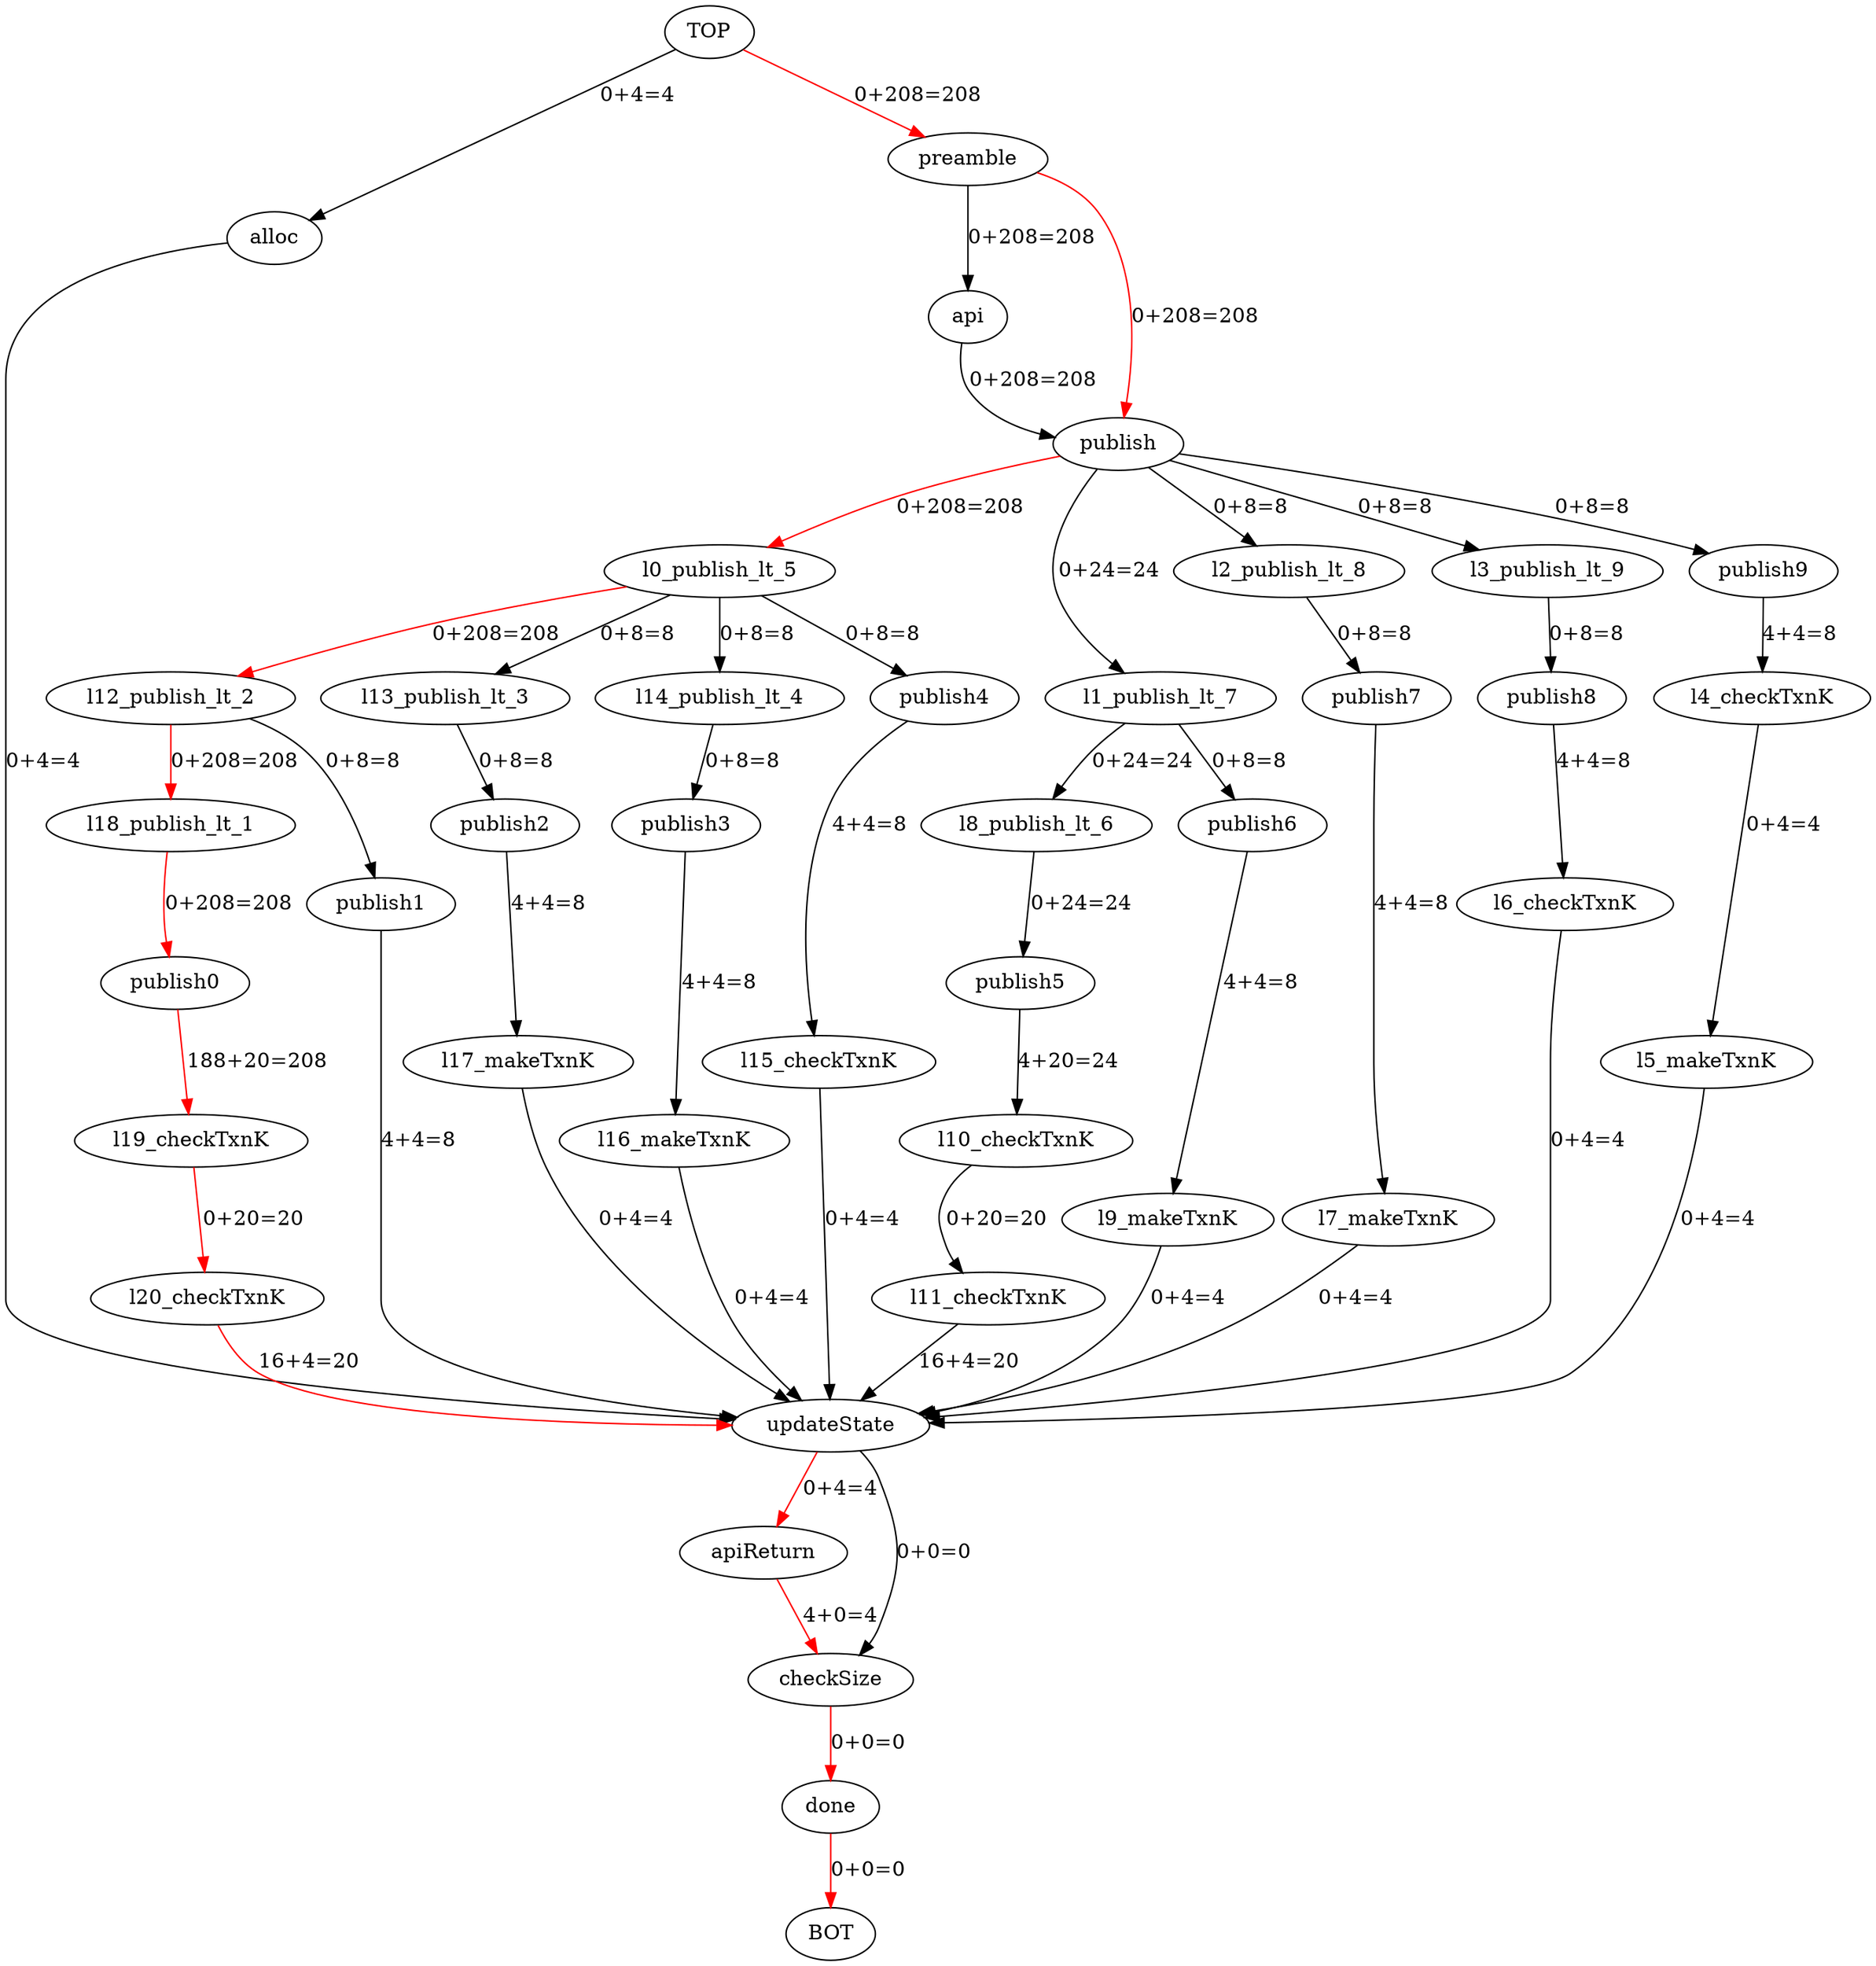 // This file is in the DOT file format. Upload or copy it into a Graphviz engine, such as https://dreampuf.github.io/GraphvizOnline
digraph {
"TOP"->"alloc"[label="0+4=4"]
"TOP"->"preamble"[color="red",label="0+208=208"]
"alloc"->"updateState"[label="0+4=4"]
"api"->"publish"[label="0+208=208"]
"apiReturn"->"checkSize"[color="red",label="4+0=4"]
"checkSize"->"done"[color="red",label="0+0=0"]
"done"->"BOT"[color="red",label="0+0=0"]
"l0_publish_lt_5"->"l12_publish_lt_2"[color="red",label="0+208=208"]
"l0_publish_lt_5"->"l13_publish_lt_3"[label="0+8=8"]
"l0_publish_lt_5"->"l14_publish_lt_4"[label="0+8=8"]
"l0_publish_lt_5"->"publish4"[label="0+8=8"]
"l10_checkTxnK"->"l11_checkTxnK"[label="0+20=20"]
"l11_checkTxnK"->"updateState"[label="16+4=20"]
"l12_publish_lt_2"->"l18_publish_lt_1"[color="red",label="0+208=208"]
"l12_publish_lt_2"->"publish1"[label="0+8=8"]
"l13_publish_lt_3"->"publish2"[label="0+8=8"]
"l14_publish_lt_4"->"publish3"[label="0+8=8"]
"l15_checkTxnK"->"updateState"[label="0+4=4"]
"l16_makeTxnK"->"updateState"[label="0+4=4"]
"l17_makeTxnK"->"updateState"[label="0+4=4"]
"l18_publish_lt_1"->"publish0"[color="red",label="0+208=208"]
"l19_checkTxnK"->"l20_checkTxnK"[color="red",label="0+20=20"]
"l1_publish_lt_7"->"l8_publish_lt_6"[label="0+24=24"]
"l1_publish_lt_7"->"publish6"[label="0+8=8"]
"l20_checkTxnK"->"updateState"[color="red",label="16+4=20"]
"l2_publish_lt_8"->"publish7"[label="0+8=8"]
"l3_publish_lt_9"->"publish8"[label="0+8=8"]
"l4_checkTxnK"->"l5_makeTxnK"[label="0+4=4"]
"l5_makeTxnK"->"updateState"[label="0+4=4"]
"l6_checkTxnK"->"updateState"[label="0+4=4"]
"l7_makeTxnK"->"updateState"[label="0+4=4"]
"l8_publish_lt_6"->"publish5"[label="0+24=24"]
"l9_makeTxnK"->"updateState"[label="0+4=4"]
"preamble"->"api"[label="0+208=208"]
"preamble"->"publish"[color="red",label="0+208=208"]
"publish"->"l0_publish_lt_5"[color="red",label="0+208=208"]
"publish"->"l1_publish_lt_7"[label="0+24=24"]
"publish"->"l2_publish_lt_8"[label="0+8=8"]
"publish"->"l3_publish_lt_9"[label="0+8=8"]
"publish"->"publish9"[label="0+8=8"]
"publish0"->"l19_checkTxnK"[color="red",label="188+20=208"]
"publish1"->"updateState"[label="4+4=8"]
"publish2"->"l17_makeTxnK"[label="4+4=8"]
"publish3"->"l16_makeTxnK"[label="4+4=8"]
"publish4"->"l15_checkTxnK"[label="4+4=8"]
"publish5"->"l10_checkTxnK"[label="4+20=24"]
"publish6"->"l9_makeTxnK"[label="4+4=8"]
"publish7"->"l7_makeTxnK"[label="4+4=8"]
"publish8"->"l6_checkTxnK"[label="4+4=8"]
"publish9"->"l4_checkTxnK"[label="4+4=8"]
"updateState"->"apiReturn"[color="red",label="0+4=4"]
"updateState"->"checkSize"[label="0+0=0"]
}

